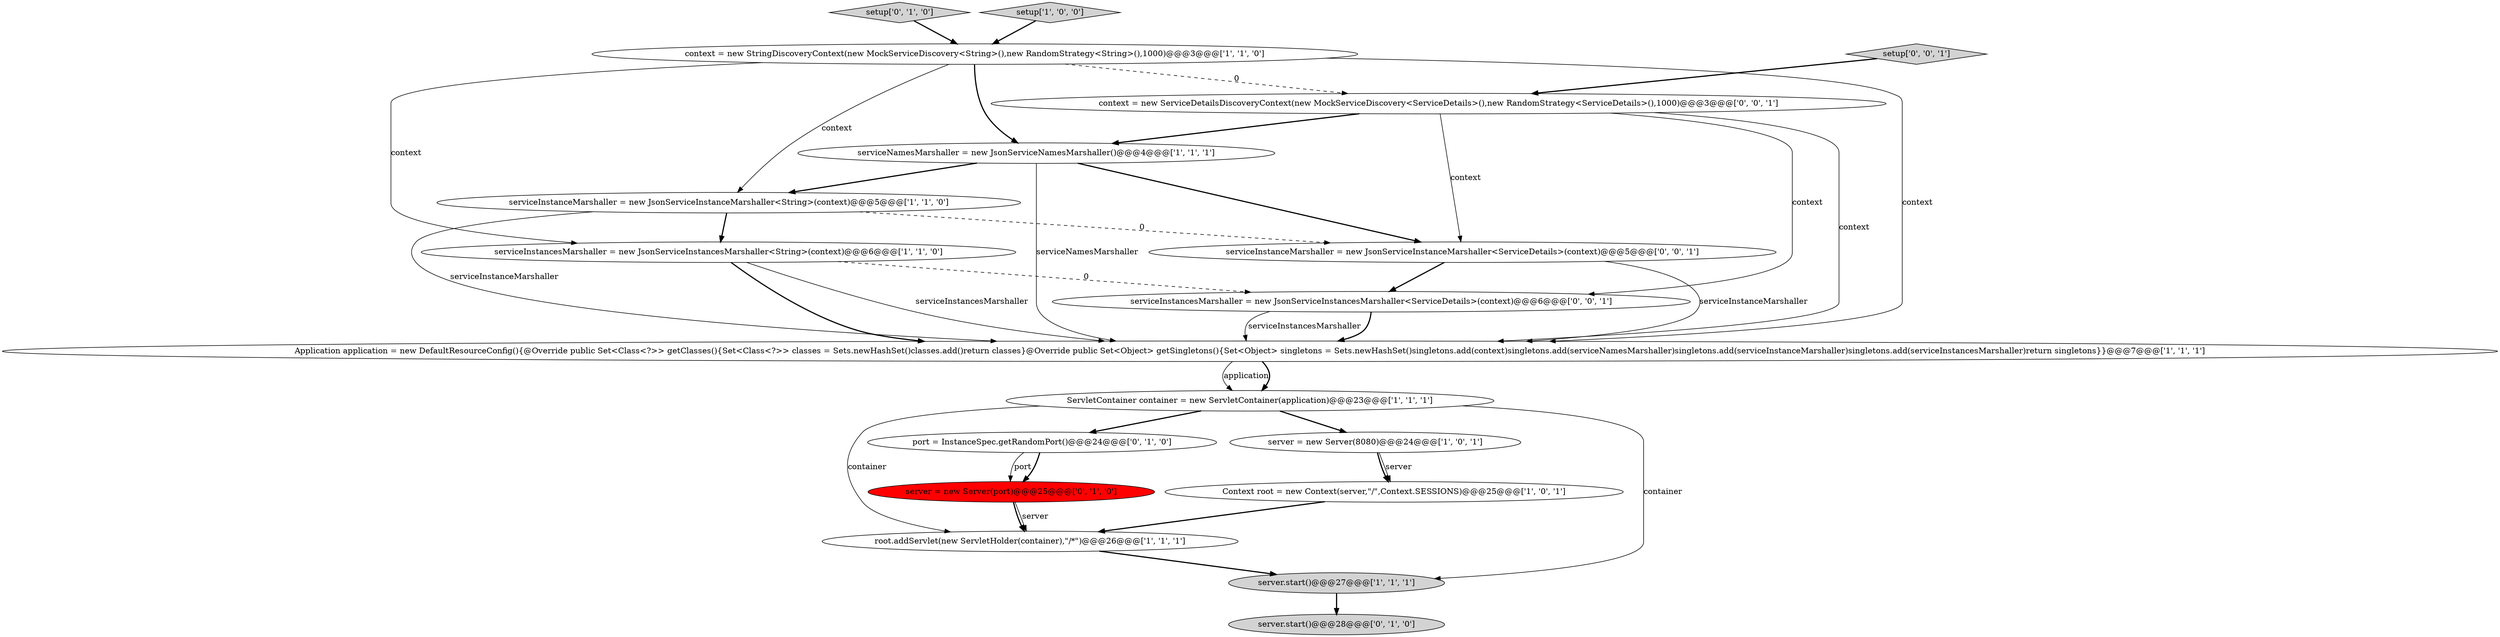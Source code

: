 digraph {
11 [style = filled, label = "setup['0', '1', '0']", fillcolor = lightgray, shape = diamond image = "AAA0AAABBB2BBB"];
9 [style = filled, label = "server = new Server(8080)@@@24@@@['1', '0', '1']", fillcolor = white, shape = ellipse image = "AAA0AAABBB1BBB"];
14 [style = filled, label = "server = new Server(port)@@@25@@@['0', '1', '0']", fillcolor = red, shape = ellipse image = "AAA1AAABBB2BBB"];
7 [style = filled, label = "context = new StringDiscoveryContext(new MockServiceDiscovery<String>(),new RandomStrategy<String>(),1000)@@@3@@@['1', '1', '0']", fillcolor = white, shape = ellipse image = "AAA0AAABBB1BBB"];
3 [style = filled, label = "Context root = new Context(server,\"/\",Context.SESSIONS)@@@25@@@['1', '0', '1']", fillcolor = white, shape = ellipse image = "AAA0AAABBB1BBB"];
17 [style = filled, label = "serviceInstancesMarshaller = new JsonServiceInstancesMarshaller<ServiceDetails>(context)@@@6@@@['0', '0', '1']", fillcolor = white, shape = ellipse image = "AAA0AAABBB3BBB"];
10 [style = filled, label = "server.start()@@@27@@@['1', '1', '1']", fillcolor = lightgray, shape = ellipse image = "AAA0AAABBB1BBB"];
13 [style = filled, label = "server.start()@@@28@@@['0', '1', '0']", fillcolor = lightgray, shape = ellipse image = "AAA0AAABBB2BBB"];
4 [style = filled, label = "serviceNamesMarshaller = new JsonServiceNamesMarshaller()@@@4@@@['1', '1', '1']", fillcolor = white, shape = ellipse image = "AAA0AAABBB1BBB"];
0 [style = filled, label = "setup['1', '0', '0']", fillcolor = lightgray, shape = diamond image = "AAA0AAABBB1BBB"];
2 [style = filled, label = "serviceInstancesMarshaller = new JsonServiceInstancesMarshaller<String>(context)@@@6@@@['1', '1', '0']", fillcolor = white, shape = ellipse image = "AAA0AAABBB1BBB"];
12 [style = filled, label = "port = InstanceSpec.getRandomPort()@@@24@@@['0', '1', '0']", fillcolor = white, shape = ellipse image = "AAA0AAABBB2BBB"];
15 [style = filled, label = "context = new ServiceDetailsDiscoveryContext(new MockServiceDiscovery<ServiceDetails>(),new RandomStrategy<ServiceDetails>(),1000)@@@3@@@['0', '0', '1']", fillcolor = white, shape = ellipse image = "AAA0AAABBB3BBB"];
1 [style = filled, label = "root.addServlet(new ServletHolder(container),\"/*\")@@@26@@@['1', '1', '1']", fillcolor = white, shape = ellipse image = "AAA0AAABBB1BBB"];
18 [style = filled, label = "serviceInstanceMarshaller = new JsonServiceInstanceMarshaller<ServiceDetails>(context)@@@5@@@['0', '0', '1']", fillcolor = white, shape = ellipse image = "AAA0AAABBB3BBB"];
5 [style = filled, label = "serviceInstanceMarshaller = new JsonServiceInstanceMarshaller<String>(context)@@@5@@@['1', '1', '0']", fillcolor = white, shape = ellipse image = "AAA0AAABBB1BBB"];
16 [style = filled, label = "setup['0', '0', '1']", fillcolor = lightgray, shape = diamond image = "AAA0AAABBB3BBB"];
8 [style = filled, label = "ServletContainer container = new ServletContainer(application)@@@23@@@['1', '1', '1']", fillcolor = white, shape = ellipse image = "AAA0AAABBB1BBB"];
6 [style = filled, label = "Application application = new DefaultResourceConfig(){@Override public Set<Class<?>> getClasses(){Set<Class<?>> classes = Sets.newHashSet()classes.add()return classes}@Override public Set<Object> getSingletons(){Set<Object> singletons = Sets.newHashSet()singletons.add(context)singletons.add(serviceNamesMarshaller)singletons.add(serviceInstanceMarshaller)singletons.add(serviceInstancesMarshaller)return singletons}}@@@7@@@['1', '1', '1']", fillcolor = white, shape = ellipse image = "AAA0AAABBB1BBB"];
16->15 [style = bold, label=""];
3->1 [style = bold, label=""];
14->1 [style = solid, label="server"];
17->6 [style = bold, label=""];
18->6 [style = solid, label="serviceInstanceMarshaller"];
2->6 [style = bold, label=""];
6->8 [style = solid, label="application"];
4->6 [style = solid, label="serviceNamesMarshaller"];
15->18 [style = solid, label="context"];
18->17 [style = bold, label=""];
2->6 [style = solid, label="serviceInstancesMarshaller"];
4->18 [style = bold, label=""];
7->4 [style = bold, label=""];
8->1 [style = solid, label="container"];
5->18 [style = dashed, label="0"];
2->17 [style = dashed, label="0"];
8->10 [style = solid, label="container"];
14->1 [style = bold, label=""];
0->7 [style = bold, label=""];
12->14 [style = solid, label="port"];
5->2 [style = bold, label=""];
17->6 [style = solid, label="serviceInstancesMarshaller"];
10->13 [style = bold, label=""];
7->2 [style = solid, label="context"];
5->6 [style = solid, label="serviceInstanceMarshaller"];
15->17 [style = solid, label="context"];
7->5 [style = solid, label="context"];
6->8 [style = bold, label=""];
15->4 [style = bold, label=""];
12->14 [style = bold, label=""];
8->9 [style = bold, label=""];
7->15 [style = dashed, label="0"];
9->3 [style = bold, label=""];
7->6 [style = solid, label="context"];
15->6 [style = solid, label="context"];
1->10 [style = bold, label=""];
4->5 [style = bold, label=""];
8->12 [style = bold, label=""];
11->7 [style = bold, label=""];
9->3 [style = solid, label="server"];
}
